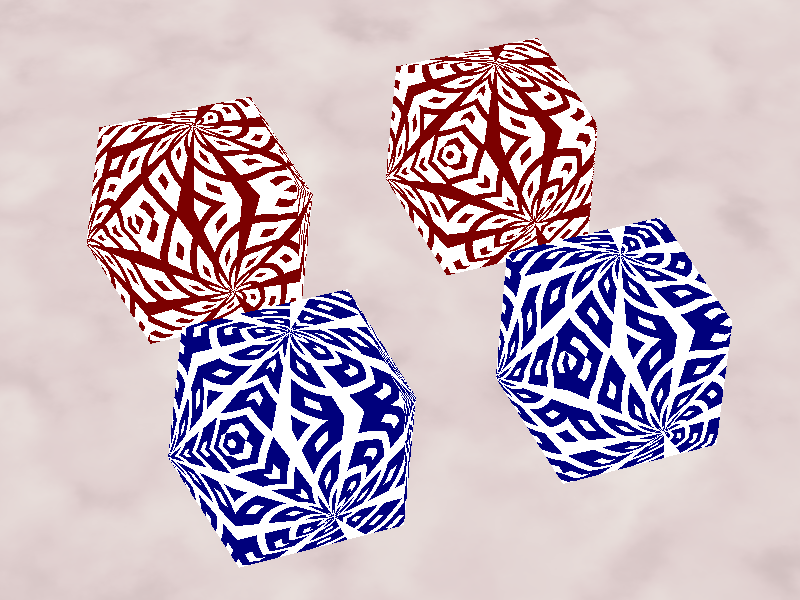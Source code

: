 // Persistence of Vision Ray Tracer Scene Description File
// File: mesh2.pov
// Vers: 3.5
// Desc: mesh2 demonstration scene
// Date: November/December 2001
// Auth: Christoph Hormann

// -w320 -h240
// -w512 -h384 +a0.3

#version 3.5;

global_settings {
  assumed_gamma 1
}


light_source {
  <-0.6, 1.6, 3.7>*10000
  rgb 1.3
}

camera {
  location    <7, 20, 20>
  direction   y
  sky         z
  up          z
  right       (4/3)*x
  look_at     <0.0, 0, 1.2>
  angle       20
}

background {
  color rgb < 0.60, 0.70, 0.95 >
}

plane {
  z, 0

  texture {
    pigment {
      bozo
      color_map {
        [ 0.0 color rgb<0.356, 0.321, 0.274> ]
        [ 0.1 color rgb<0.611, 0.500, 0.500> ]
        [ 0.4 color rgb<0.745, 0.623, 0.623> ]
        [ 1.0 color rgb<0.837, 0.782, 0.745> ]
      }
      warp { turbulence 0.6 }
    }
    finish {
      diffuse 0.6
      ambient 0.1
      specular 0.2
      reflection {
        0.2, 0.6
        fresnel on
      }
      conserve_energy
    }
  }
  
}

#declare Mesh_TextureA=
  texture{
    pigment{
      uv_mapping
      
      spiral2 8
      color_map {
        [0.5 color rgb <0.2,0,0> ]
        [0.5 color rgb 1 ]
      }
      scale 0.8
    }
    finish {
      specular 0.3
      roughness 0.01
    }
  }


#declare Mesh_TextureB=
  texture{
    pigment{
      uv_mapping
      
      spiral2 8
      color_map {
        [0.5 color rgb 1 ]
        [0.5 color rgb <0,0,0.2> ]
      }
      scale 0.8
    }
    finish {
      specular 0.3
      roughness 0.01
    }
  }

// ------- Mesh A - without normal vectors -------     

#declare Mesh_A=
mesh2{
  vertex_vectors{
    14  
    <-1, -1, -1>, < 1, -1, -1>,
    <-1,  1, -1>, < 1,  1, -1>,
    <-1, -1,  1>, < 1, -1,  1>,
    <-1,  1,  1>, < 1,  1,  1>,
    
    -1.5*x, 1.5*x,
    -1.5*y, 1.5*y,
    -1.5*z, 1.5*z,
  }
  normal_vectors{
    14
    <-1, -1, -1>, < 1, -1, -1>,
    <-1,  1, -1>, < 1,  1, -1>,
    <-1, -1,  1>, < 1, -1,  1>,
    <-1,  1,  1>, < 1,  1,  1>,
    -x, x, -y, y, -z, z
  }
  uv_vectors{
    3
    <0.0, 0.0>,
    < 1.0,  1.0>, < 1.0, -1.0>
  }
  face_indices{
    24,
    <8,0,2>,
    <8,0,4>,
    <8,6,2>,
    <8,6,4>,
    
    <9,1,3>,
    <9,1,5>,
    <9,7,3>,
    <9,7,5>,
    
    <10,0,1>,
    <10,0,4>,
    <10,5,1>,
    <10,5,4>,
    
    <11,2,3>,
    <11,2,6>,
    <11,7,3>,
    <11,7,6>,
    
    <12,0,1>,
    <12,0,2>,
    <12,3,1>,
    <12,3,2>,
    
    <13,4,5>,
    <13,4,6>,
    <13,7,5>,
    <13,7,6>
  }
  normal_indices{
    24,
    <8,0,2>,
    <8,0,4>,
    <8,6,2>,
    <8,6,4>,
    
    <9,1,3>,
    <9,1,5>,
    <9,7,3>,
    <9,7,5>,
    
    <10,0,1>,
    <10,0,4>,
    <10,5,1>,
    <10,5,4>,
    
    <11,2,3>,
    <11,2,6>,
    <11,7,3>,
    <11,7,6>,
    
    <12,0,1>,
    <12,0,2>,
    <12,3,1>,
    <12,3,2>,
    
    <13,4,5>,
    <13,4,6>,
    <13,7,5>,
    <13,7,6>
  }
  uv_indices{
    24,
    <0,1,2>,
    <0,1,2>,
    <0,1,2>,
    <0,1,2>,
    
    <0,1,2>,
    <0,1,2>,
    <0,1,2>,
    <0,1,2>,
    
    <0,1,2>,
    <0,1,2>,
    <0,1,2>,
    <0,1,2>,
    
    <0,1,2>,
    <0,1,2>,
    <0,1,2>,
    <0,1,2>,
       
    <0,1,2>,
    <0,1,2>,
    <0,1,2>,
    <0,1,2>,
      
    <0,1,2>,
    <0,1,2>,
    <0,1,2>,
    <0,1,2>
  }
  
}

// ------- Mesh B - with normal vectors -------

#declare Mesh_B=
mesh2{
  vertex_vectors{
    14
    <-1, -1, -1>, < 1, -1, -1>,
    <-1,  1, -1>, < 1,  1, -1>,
    <-1, -1,  1>, < 1, -1,  1>,
    <-1,  1,  1>, < 1,  1,  1>,
    
    -1.5*x, 1.5*x,
    -1.5*y, 1.5*y,
    -1.5*z, 1.5*z,
  }
  uv_vectors{
    5
    <0.0, 0.0>,
    < 1.0,  1.0>, < 1.0, -1.0>
    <-1.0,  1.0>, <-1.0, -1.0>
  }
  face_indices{
    24,
    <8,0,2>,
    <8,0,4>,
    <8,6,2>,
    <8,6,4>,
    
    <9,1,3>,
    <9,1,5>,
    <9,7,3>,
    <9,7,5>,
    
    <10,0,1>,
    <10,0,4>,
    <10,5,1>,
    <10,5,4>,
    
    <11,2,3>,
    <11,2,6>,
    <11,7,3>,
    <11,7,6>,
    
    <12,0,1>,
    <12,0,2>,
    <12,3,1>,
    <12,3,2>,
    
    <13,4,5>,
    <13,4,6>,
    <13,7,5>,
    <13,7,6>
  }
  uv_indices{
    24,
    <0,1,2>,
    <0,1,3>,
    <0,4,2>,
    <0,4,3>,
    
    <0,1,2>,
    <0,1,3>,
    <0,4,2>,
    <0,4,3>,
    
    <0,1,2>,
    <0,1,3>,
    <0,4,2>,
    <0,4,3>,
    
    <0,1,2>,
    <0,1,3>,
    <0,4,2>,
    <0,4,3>,
    
    <0,1,2>,
    <0,1,3>,
    <0,4,2>,
    <0,4,3>,
    
    <0,1,2>,
    <0,1,3>,
    <0,4,2>,
    <0,4,3>
  }
  
}

object {
  Mesh_A
  texture { Mesh_TextureA }
  rotate 180*z
  rotate 90*x
  translate <-2, -2, 1.5>
}

object {
  Mesh_A
  texture { Mesh_TextureB }
  translate < 2,  2, 1.5>
}

object {
  Mesh_B
  texture { Mesh_TextureA }
  rotate 180*z
  rotate 90*x
  translate < 2, -2, 1.5>
}

object {
  Mesh_B
  texture { Mesh_TextureB }
  translate <-2,  2, 1.5>
}
